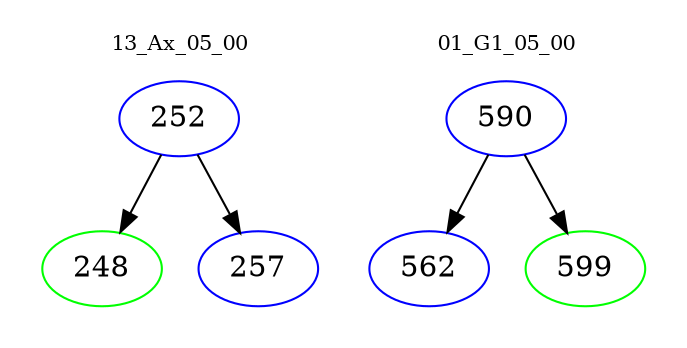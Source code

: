 digraph{
subgraph cluster_0 {
color = white
label = "13_Ax_05_00";
fontsize=10;
T0_252 [label="252", color="blue"]
T0_252 -> T0_248 [color="black"]
T0_248 [label="248", color="green"]
T0_252 -> T0_257 [color="black"]
T0_257 [label="257", color="blue"]
}
subgraph cluster_1 {
color = white
label = "01_G1_05_00";
fontsize=10;
T1_590 [label="590", color="blue"]
T1_590 -> T1_562 [color="black"]
T1_562 [label="562", color="blue"]
T1_590 -> T1_599 [color="black"]
T1_599 [label="599", color="green"]
}
}
